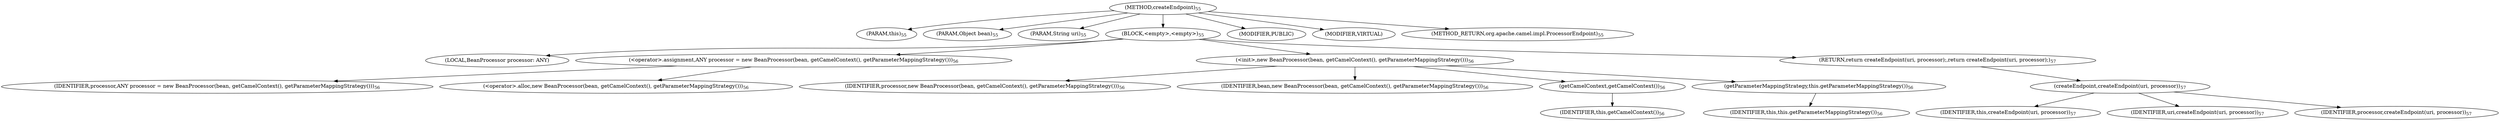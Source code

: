 digraph "createEndpoint" {  
"67" [label = <(METHOD,createEndpoint)<SUB>55</SUB>> ]
"6" [label = <(PARAM,this)<SUB>55</SUB>> ]
"68" [label = <(PARAM,Object bean)<SUB>55</SUB>> ]
"69" [label = <(PARAM,String uri)<SUB>55</SUB>> ]
"70" [label = <(BLOCK,&lt;empty&gt;,&lt;empty&gt;)<SUB>55</SUB>> ]
"9" [label = <(LOCAL,BeanProcessor processor: ANY)> ]
"71" [label = <(&lt;operator&gt;.assignment,ANY processor = new BeanProcessor(bean, getCamelContext(), getParameterMappingStrategy()))<SUB>56</SUB>> ]
"72" [label = <(IDENTIFIER,processor,ANY processor = new BeanProcessor(bean, getCamelContext(), getParameterMappingStrategy()))<SUB>56</SUB>> ]
"73" [label = <(&lt;operator&gt;.alloc,new BeanProcessor(bean, getCamelContext(), getParameterMappingStrategy()))<SUB>56</SUB>> ]
"74" [label = <(&lt;init&gt;,new BeanProcessor(bean, getCamelContext(), getParameterMappingStrategy()))<SUB>56</SUB>> ]
"8" [label = <(IDENTIFIER,processor,new BeanProcessor(bean, getCamelContext(), getParameterMappingStrategy()))<SUB>56</SUB>> ]
"75" [label = <(IDENTIFIER,bean,new BeanProcessor(bean, getCamelContext(), getParameterMappingStrategy()))<SUB>56</SUB>> ]
"76" [label = <(getCamelContext,getCamelContext())<SUB>56</SUB>> ]
"5" [label = <(IDENTIFIER,this,getCamelContext())<SUB>56</SUB>> ]
"77" [label = <(getParameterMappingStrategy,this.getParameterMappingStrategy())<SUB>56</SUB>> ]
"7" [label = <(IDENTIFIER,this,this.getParameterMappingStrategy())<SUB>56</SUB>> ]
"78" [label = <(RETURN,return createEndpoint(uri, processor);,return createEndpoint(uri, processor);)<SUB>57</SUB>> ]
"79" [label = <(createEndpoint,createEndpoint(uri, processor))<SUB>57</SUB>> ]
"10" [label = <(IDENTIFIER,this,createEndpoint(uri, processor))<SUB>57</SUB>> ]
"80" [label = <(IDENTIFIER,uri,createEndpoint(uri, processor))<SUB>57</SUB>> ]
"81" [label = <(IDENTIFIER,processor,createEndpoint(uri, processor))<SUB>57</SUB>> ]
"82" [label = <(MODIFIER,PUBLIC)> ]
"83" [label = <(MODIFIER,VIRTUAL)> ]
"84" [label = <(METHOD_RETURN,org.apache.camel.impl.ProcessorEndpoint)<SUB>55</SUB>> ]
  "67" -> "6" 
  "67" -> "68" 
  "67" -> "69" 
  "67" -> "70" 
  "67" -> "82" 
  "67" -> "83" 
  "67" -> "84" 
  "70" -> "9" 
  "70" -> "71" 
  "70" -> "74" 
  "70" -> "78" 
  "71" -> "72" 
  "71" -> "73" 
  "74" -> "8" 
  "74" -> "75" 
  "74" -> "76" 
  "74" -> "77" 
  "76" -> "5" 
  "77" -> "7" 
  "78" -> "79" 
  "79" -> "10" 
  "79" -> "80" 
  "79" -> "81" 
}
